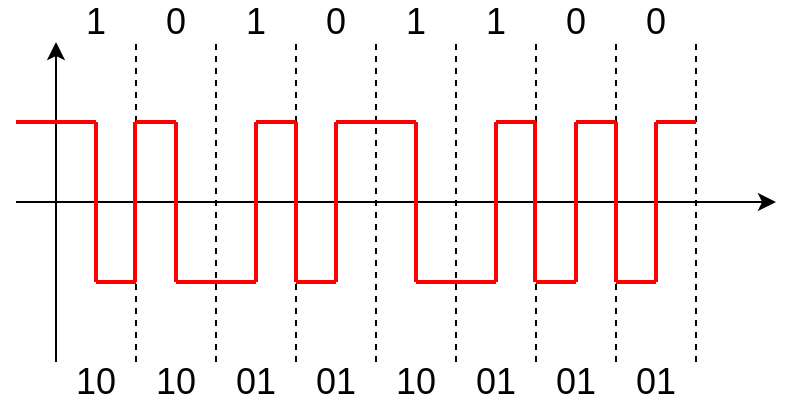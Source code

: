 <mxfile version="10.8.9" type="device"><diagram id="eE9vwh-2r9xgiFTbXHKO" name="manchester"><mxGraphModel dx="734" dy="567" grid="1" gridSize="10" guides="1" tooltips="1" connect="1" arrows="1" fold="1" page="1" pageScale="1" pageWidth="827" pageHeight="1169" math="0" shadow="0"><root><mxCell id="0"/><mxCell id="1" parent="0"/><mxCell id="fwAzYFg4i8uT_zfU_T2g-1" value="" style="endArrow=classic;html=1;" parent="1" edge="1"><mxGeometry width="50" height="50" relative="1" as="geometry"><mxPoint x="160" y="520" as="sourcePoint"/><mxPoint x="160" y="360" as="targetPoint"/></mxGeometry></mxCell><mxCell id="fwAzYFg4i8uT_zfU_T2g-2" value="" style="endArrow=classic;html=1;" parent="1" edge="1"><mxGeometry width="50" height="50" relative="1" as="geometry"><mxPoint x="140" y="440" as="sourcePoint"/><mxPoint x="520" y="440" as="targetPoint"/></mxGeometry></mxCell><mxCell id="fwAzYFg4i8uT_zfU_T2g-3" value="" style="endArrow=none;dashed=1;html=1;" parent="1" edge="1"><mxGeometry width="50" height="50" relative="1" as="geometry"><mxPoint x="200" y="520" as="sourcePoint"/><mxPoint x="200" y="360" as="targetPoint"/></mxGeometry></mxCell><mxCell id="fwAzYFg4i8uT_zfU_T2g-4" value="" style="endArrow=none;dashed=1;html=1;" parent="1" edge="1"><mxGeometry width="50" height="50" relative="1" as="geometry"><mxPoint x="240" y="520" as="sourcePoint"/><mxPoint x="240" y="360" as="targetPoint"/></mxGeometry></mxCell><mxCell id="fwAzYFg4i8uT_zfU_T2g-5" value="" style="endArrow=none;dashed=1;html=1;" parent="1" edge="1"><mxGeometry width="50" height="50" relative="1" as="geometry"><mxPoint x="280" y="520" as="sourcePoint"/><mxPoint x="280" y="360" as="targetPoint"/></mxGeometry></mxCell><mxCell id="fwAzYFg4i8uT_zfU_T2g-6" value="" style="endArrow=none;dashed=1;html=1;" parent="1" edge="1"><mxGeometry width="50" height="50" relative="1" as="geometry"><mxPoint x="320" y="520" as="sourcePoint"/><mxPoint x="320" y="360" as="targetPoint"/></mxGeometry></mxCell><mxCell id="fwAzYFg4i8uT_zfU_T2g-7" value="" style="endArrow=none;dashed=1;html=1;" parent="1" edge="1"><mxGeometry width="50" height="50" relative="1" as="geometry"><mxPoint x="360" y="520" as="sourcePoint"/><mxPoint x="360" y="360" as="targetPoint"/></mxGeometry></mxCell><mxCell id="fwAzYFg4i8uT_zfU_T2g-8" value="" style="endArrow=none;html=1;strokeWidth=2;strokeColor=#FF0000;" parent="1" edge="1"><mxGeometry width="50" height="50" relative="1" as="geometry"><mxPoint x="140" y="400" as="sourcePoint"/><mxPoint x="180" y="400" as="targetPoint"/></mxGeometry></mxCell><mxCell id="fwAzYFg4i8uT_zfU_T2g-9" value="" style="endArrow=none;dashed=1;html=1;" parent="1" edge="1"><mxGeometry width="50" height="50" relative="1" as="geometry"><mxPoint x="400" y="520" as="sourcePoint"/><mxPoint x="400" y="360" as="targetPoint"/></mxGeometry></mxCell><mxCell id="fwAzYFg4i8uT_zfU_T2g-10" value="" style="endArrow=none;dashed=1;html=1;" parent="1" edge="1"><mxGeometry width="50" height="50" relative="1" as="geometry"><mxPoint x="440" y="520" as="sourcePoint"/><mxPoint x="440" y="360" as="targetPoint"/></mxGeometry></mxCell><mxCell id="fwAzYFg4i8uT_zfU_T2g-11" value="" style="endArrow=none;dashed=1;html=1;" parent="1" edge="1"><mxGeometry width="50" height="50" relative="1" as="geometry"><mxPoint x="480" y="520" as="sourcePoint"/><mxPoint x="480" y="360" as="targetPoint"/></mxGeometry></mxCell><mxCell id="fwAzYFg4i8uT_zfU_T2g-12" value="1" style="text;html=1;strokeColor=none;fillColor=none;align=center;verticalAlign=middle;whiteSpace=wrap;rounded=0;fontSize=18;" parent="1" vertex="1"><mxGeometry x="160" y="340" width="40" height="20" as="geometry"/></mxCell><mxCell id="fwAzYFg4i8uT_zfU_T2g-13" value="" style="endArrow=none;html=1;strokeColor=#FF0000;strokeWidth=2;fontSize=18;" parent="1" edge="1"><mxGeometry width="50" height="50" relative="1" as="geometry"><mxPoint x="180" y="480" as="sourcePoint"/><mxPoint x="200" y="480" as="targetPoint"/></mxGeometry></mxCell><mxCell id="fwAzYFg4i8uT_zfU_T2g-14" value="0" style="text;html=1;strokeColor=none;fillColor=none;align=center;verticalAlign=middle;whiteSpace=wrap;rounded=0;fontSize=18;" parent="1" vertex="1"><mxGeometry x="200" y="340" width="40" height="20" as="geometry"/></mxCell><mxCell id="fwAzYFg4i8uT_zfU_T2g-15" value="1" style="text;html=1;strokeColor=none;fillColor=none;align=center;verticalAlign=middle;whiteSpace=wrap;rounded=0;fontSize=18;" parent="1" vertex="1"><mxGeometry x="240" y="340" width="40" height="20" as="geometry"/></mxCell><mxCell id="fwAzYFg4i8uT_zfU_T2g-16" value="0" style="text;html=1;strokeColor=none;fillColor=none;align=center;verticalAlign=middle;whiteSpace=wrap;rounded=0;fontSize=18;" parent="1" vertex="1"><mxGeometry x="280" y="340" width="40" height="20" as="geometry"/></mxCell><mxCell id="fwAzYFg4i8uT_zfU_T2g-17" value="1" style="text;html=1;strokeColor=none;fillColor=none;align=center;verticalAlign=middle;whiteSpace=wrap;rounded=0;fontSize=18;" parent="1" vertex="1"><mxGeometry x="320" y="340" width="40" height="20" as="geometry"/></mxCell><mxCell id="fwAzYFg4i8uT_zfU_T2g-18" value="1" style="text;html=1;strokeColor=none;fillColor=none;align=center;verticalAlign=middle;whiteSpace=wrap;rounded=0;fontSize=18;" parent="1" vertex="1"><mxGeometry x="360" y="340" width="40" height="20" as="geometry"/></mxCell><mxCell id="fwAzYFg4i8uT_zfU_T2g-19" value="0" style="text;html=1;strokeColor=none;fillColor=none;align=center;verticalAlign=middle;whiteSpace=wrap;rounded=0;fontSize=18;" parent="1" vertex="1"><mxGeometry x="400" y="340" width="40" height="20" as="geometry"/></mxCell><mxCell id="fwAzYFg4i8uT_zfU_T2g-20" value="0" style="text;html=1;strokeColor=none;fillColor=none;align=center;verticalAlign=middle;whiteSpace=wrap;rounded=0;fontSize=18;" parent="1" vertex="1"><mxGeometry x="440" y="340" width="40" height="20" as="geometry"/></mxCell><mxCell id="fwAzYFg4i8uT_zfU_T2g-21" value="" style="endArrow=none;html=1;strokeColor=#FF0000;strokeWidth=2;fontSize=18;" parent="1" edge="1"><mxGeometry width="50" height="50" relative="1" as="geometry"><mxPoint x="180" y="480" as="sourcePoint"/><mxPoint x="180" y="400" as="targetPoint"/></mxGeometry></mxCell><mxCell id="fwAzYFg4i8uT_zfU_T2g-22" value="" style="endArrow=none;html=1;strokeColor=#FF0000;strokeWidth=2;fontSize=18;" parent="1" edge="1"><mxGeometry width="50" height="50" relative="1" as="geometry"><mxPoint x="199.5" y="480" as="sourcePoint"/><mxPoint x="199.5" y="400" as="targetPoint"/></mxGeometry></mxCell><mxCell id="fwAzYFg4i8uT_zfU_T2g-23" value="" style="endArrow=none;html=1;strokeColor=#FF0000;strokeWidth=2;fontSize=18;" parent="1" edge="1"><mxGeometry width="50" height="50" relative="1" as="geometry"><mxPoint x="200" y="400" as="sourcePoint"/><mxPoint x="220" y="400" as="targetPoint"/></mxGeometry></mxCell><mxCell id="fwAzYFg4i8uT_zfU_T2g-24" value="" style="endArrow=none;html=1;strokeColor=#FF0000;strokeWidth=2;fontSize=18;" parent="1" edge="1"><mxGeometry width="50" height="50" relative="1" as="geometry"><mxPoint x="220" y="480" as="sourcePoint"/><mxPoint x="220" y="400" as="targetPoint"/></mxGeometry></mxCell><mxCell id="fwAzYFg4i8uT_zfU_T2g-25" value="" style="endArrow=none;html=1;strokeWidth=2;strokeColor=#FF0000;" parent="1" edge="1"><mxGeometry width="50" height="50" relative="1" as="geometry"><mxPoint x="220" y="480" as="sourcePoint"/><mxPoint x="260" y="480" as="targetPoint"/></mxGeometry></mxCell><mxCell id="fwAzYFg4i8uT_zfU_T2g-27" value="" style="endArrow=none;html=1;strokeColor=#FF0000;strokeWidth=2;fontSize=18;" parent="1" edge="1"><mxGeometry width="50" height="50" relative="1" as="geometry"><mxPoint x="260" y="480" as="sourcePoint"/><mxPoint x="260" y="400" as="targetPoint"/></mxGeometry></mxCell><mxCell id="fwAzYFg4i8uT_zfU_T2g-28" value="" style="endArrow=none;html=1;strokeColor=#FF0000;strokeWidth=2;fontSize=18;" parent="1" edge="1"><mxGeometry width="50" height="50" relative="1" as="geometry"><mxPoint x="260" y="400" as="sourcePoint"/><mxPoint x="280" y="400" as="targetPoint"/></mxGeometry></mxCell><mxCell id="fwAzYFg4i8uT_zfU_T2g-29" value="" style="endArrow=none;html=1;strokeColor=#FF0000;strokeWidth=2;fontSize=18;" parent="1" edge="1"><mxGeometry width="50" height="50" relative="1" as="geometry"><mxPoint x="280" y="480" as="sourcePoint"/><mxPoint x="280" y="400" as="targetPoint"/></mxGeometry></mxCell><mxCell id="fwAzYFg4i8uT_zfU_T2g-32" value="" style="endArrow=none;html=1;strokeColor=#FF0000;strokeWidth=2;fontSize=18;" parent="1" edge="1"><mxGeometry width="50" height="50" relative="1" as="geometry"><mxPoint x="280" y="480" as="sourcePoint"/><mxPoint x="300" y="480" as="targetPoint"/></mxGeometry></mxCell><mxCell id="fwAzYFg4i8uT_zfU_T2g-34" value="" style="endArrow=none;html=1;strokeColor=#FF0000;strokeWidth=2;fontSize=18;" parent="1" edge="1"><mxGeometry width="50" height="50" relative="1" as="geometry"><mxPoint x="300" y="480" as="sourcePoint"/><mxPoint x="300" y="400" as="targetPoint"/></mxGeometry></mxCell><mxCell id="fwAzYFg4i8uT_zfU_T2g-35" value="" style="endArrow=none;html=1;strokeWidth=2;strokeColor=#FF0000;" parent="1" edge="1"><mxGeometry width="50" height="50" relative="1" as="geometry"><mxPoint x="300" y="400" as="sourcePoint"/><mxPoint x="340" y="400" as="targetPoint"/></mxGeometry></mxCell><mxCell id="fwAzYFg4i8uT_zfU_T2g-36" value="" style="endArrow=none;html=1;strokeColor=#FF0000;strokeWidth=2;fontSize=18;" parent="1" edge="1"><mxGeometry width="50" height="50" relative="1" as="geometry"><mxPoint x="340" y="480" as="sourcePoint"/><mxPoint x="340" y="400" as="targetPoint"/></mxGeometry></mxCell><mxCell id="fwAzYFg4i8uT_zfU_T2g-37" value="" style="endArrow=none;html=1;strokeWidth=2;strokeColor=#FF0000;" parent="1" edge="1"><mxGeometry width="50" height="50" relative="1" as="geometry"><mxPoint x="340" y="480" as="sourcePoint"/><mxPoint x="380" y="480" as="targetPoint"/></mxGeometry></mxCell><mxCell id="fwAzYFg4i8uT_zfU_T2g-38" value="" style="endArrow=none;html=1;strokeColor=#FF0000;strokeWidth=2;fontSize=18;" parent="1" edge="1"><mxGeometry width="50" height="50" relative="1" as="geometry"><mxPoint x="380" y="480" as="sourcePoint"/><mxPoint x="380" y="400" as="targetPoint"/></mxGeometry></mxCell><mxCell id="fwAzYFg4i8uT_zfU_T2g-39" value="" style="endArrow=none;html=1;strokeWidth=2;strokeColor=#FF0000;" parent="1" edge="1"><mxGeometry width="50" height="50" relative="1" as="geometry"><mxPoint x="380" y="400" as="sourcePoint"/><mxPoint x="400" y="400" as="targetPoint"/></mxGeometry></mxCell><mxCell id="fwAzYFg4i8uT_zfU_T2g-40" value="" style="endArrow=none;html=1;strokeColor=#FF0000;strokeWidth=2;fontSize=18;" parent="1" edge="1"><mxGeometry width="50" height="50" relative="1" as="geometry"><mxPoint x="399.5" y="480" as="sourcePoint"/><mxPoint x="399.5" y="400" as="targetPoint"/></mxGeometry></mxCell><mxCell id="fwAzYFg4i8uT_zfU_T2g-41" value="" style="endArrow=none;html=1;strokeWidth=2;strokeColor=#FF0000;" parent="1" edge="1"><mxGeometry width="50" height="50" relative="1" as="geometry"><mxPoint x="400" y="480" as="sourcePoint"/><mxPoint x="420" y="480" as="targetPoint"/></mxGeometry></mxCell><mxCell id="fwAzYFg4i8uT_zfU_T2g-42" value="" style="endArrow=none;html=1;strokeColor=#FF0000;strokeWidth=2;fontSize=18;" parent="1" edge="1"><mxGeometry width="50" height="50" relative="1" as="geometry"><mxPoint x="420" y="480" as="sourcePoint"/><mxPoint x="420" y="400" as="targetPoint"/></mxGeometry></mxCell><mxCell id="fwAzYFg4i8uT_zfU_T2g-43" value="" style="endArrow=none;html=1;strokeWidth=2;strokeColor=#FF0000;" parent="1" edge="1"><mxGeometry width="50" height="50" relative="1" as="geometry"><mxPoint x="420" y="400" as="sourcePoint"/><mxPoint x="440" y="400" as="targetPoint"/></mxGeometry></mxCell><mxCell id="fwAzYFg4i8uT_zfU_T2g-44" value="" style="endArrow=none;html=1;strokeColor=#FF0000;strokeWidth=2;fontSize=18;" parent="1" edge="1"><mxGeometry width="50" height="50" relative="1" as="geometry"><mxPoint x="440" y="480" as="sourcePoint"/><mxPoint x="440" y="400" as="targetPoint"/></mxGeometry></mxCell><mxCell id="fwAzYFg4i8uT_zfU_T2g-45" value="" style="endArrow=none;html=1;strokeWidth=2;strokeColor=#FF0000;" parent="1" edge="1"><mxGeometry width="50" height="50" relative="1" as="geometry"><mxPoint x="440" y="480" as="sourcePoint"/><mxPoint x="460" y="480" as="targetPoint"/></mxGeometry></mxCell><mxCell id="fwAzYFg4i8uT_zfU_T2g-46" value="" style="endArrow=none;html=1;strokeColor=#FF0000;strokeWidth=2;fontSize=18;" parent="1" edge="1"><mxGeometry width="50" height="50" relative="1" as="geometry"><mxPoint x="460.0" y="480" as="sourcePoint"/><mxPoint x="460.0" y="400" as="targetPoint"/></mxGeometry></mxCell><mxCell id="fwAzYFg4i8uT_zfU_T2g-47" value="" style="endArrow=none;html=1;strokeWidth=2;strokeColor=#FF0000;" parent="1" edge="1"><mxGeometry width="50" height="50" relative="1" as="geometry"><mxPoint x="460" y="400" as="sourcePoint"/><mxPoint x="480.0" y="400" as="targetPoint"/></mxGeometry></mxCell><mxCell id="fwAzYFg4i8uT_zfU_T2g-48" value="10" style="text;html=1;strokeColor=none;fillColor=none;align=center;verticalAlign=middle;whiteSpace=wrap;rounded=0;fontSize=18;" parent="1" vertex="1"><mxGeometry x="160" y="520" width="40" height="20" as="geometry"/></mxCell><mxCell id="fwAzYFg4i8uT_zfU_T2g-49" value="10" style="text;html=1;strokeColor=none;fillColor=none;align=center;verticalAlign=middle;whiteSpace=wrap;rounded=0;fontSize=18;" parent="1" vertex="1"><mxGeometry x="200" y="520" width="40" height="20" as="geometry"/></mxCell><mxCell id="fwAzYFg4i8uT_zfU_T2g-50" value="01" style="text;html=1;strokeColor=none;fillColor=none;align=center;verticalAlign=middle;whiteSpace=wrap;rounded=0;fontSize=18;" parent="1" vertex="1"><mxGeometry x="240" y="520" width="40" height="20" as="geometry"/></mxCell><mxCell id="fwAzYFg4i8uT_zfU_T2g-51" value="01" style="text;html=1;strokeColor=none;fillColor=none;align=center;verticalAlign=middle;whiteSpace=wrap;rounded=0;fontSize=18;" parent="1" vertex="1"><mxGeometry x="280" y="520" width="40" height="20" as="geometry"/></mxCell><mxCell id="fwAzYFg4i8uT_zfU_T2g-52" value="10" style="text;html=1;strokeColor=none;fillColor=none;align=center;verticalAlign=middle;whiteSpace=wrap;rounded=0;fontSize=18;" parent="1" vertex="1"><mxGeometry x="320" y="520" width="40" height="20" as="geometry"/></mxCell><mxCell id="fwAzYFg4i8uT_zfU_T2g-53" value="01" style="text;html=1;strokeColor=none;fillColor=none;align=center;verticalAlign=middle;whiteSpace=wrap;rounded=0;fontSize=18;" parent="1" vertex="1"><mxGeometry x="360" y="520" width="40" height="20" as="geometry"/></mxCell><mxCell id="fwAzYFg4i8uT_zfU_T2g-54" value="01" style="text;html=1;strokeColor=none;fillColor=none;align=center;verticalAlign=middle;whiteSpace=wrap;rounded=0;fontSize=18;" parent="1" vertex="1"><mxGeometry x="400" y="520" width="40" height="20" as="geometry"/></mxCell><mxCell id="fwAzYFg4i8uT_zfU_T2g-55" value="01" style="text;html=1;strokeColor=none;fillColor=none;align=center;verticalAlign=middle;whiteSpace=wrap;rounded=0;fontSize=18;" parent="1" vertex="1"><mxGeometry x="440" y="520" width="40" height="20" as="geometry"/></mxCell></root></mxGraphModel></diagram><diagram id="IpJ5JrDLwFCf8O3OtAHa" name="headers"><mxGraphModel dx="3741" dy="1124" grid="1" gridSize="10" guides="1" tooltips="1" connect="1" arrows="1" fold="1" page="1" pageScale="1" pageWidth="827" pageHeight="1169" math="0" shadow="0"><root><mxCell id="dwH0_37AsGlz5-TgzT0H-0"/><mxCell id="dwH0_37AsGlz5-TgzT0H-1" parent="dwH0_37AsGlz5-TgzT0H-0"/><mxCell id="dwH0_37AsGlz5-TgzT0H-2" value="前导字符" style="rounded=0;whiteSpace=wrap;html=1;fontSize=16;" parent="dwH0_37AsGlz5-TgzT0H-1" vertex="1"><mxGeometry x="80" y="40" width="640" height="80" as="geometry"/></mxCell><mxCell id="dwH0_37AsGlz5-TgzT0H-46" value="起始定界符" style="rounded=0;whiteSpace=wrap;html=1;fontSize=16;" parent="dwH0_37AsGlz5-TgzT0H-1" vertex="1"><mxGeometry x="560" y="80" width="160" height="40" as="geometry"/></mxCell><mxCell id="dwH0_37AsGlz5-TgzT0H-48" value="" style="rounded=0;whiteSpace=wrap;html=1;fontSize=16;dashed=1;fillColor=none;strokeColor=#FF7979;" parent="dwH0_37AsGlz5-TgzT0H-1" vertex="1"><mxGeometry x="59" y="100" width="681" height="200" as="geometry"/></mxCell><mxCell id="dwH0_37AsGlz5-TgzT0H-5" value="类型/长度&lt;br&gt;&lt;font color=&quot;#ff0000&quot;&gt;0x0800 IP数据报，0x0806 ARP&lt;/font&gt;&lt;br&gt;" style="rounded=0;whiteSpace=wrap;html=1;fontSize=16;fillColor=#dae8fc;strokeColor=#6c8ebf;" parent="dwH0_37AsGlz5-TgzT0H-1" vertex="1"><mxGeometry x="80" y="240" width="320" height="40" as="geometry"/></mxCell><mxCell id="dwH0_37AsGlz5-TgzT0H-6" value="帧校验序列(CRC 32，粉色框的部分)" style="rounded=0;whiteSpace=wrap;html=1;fontSize=16;fillColor=#e1d5e7;strokeColor=#9673a6;" parent="dwH0_37AsGlz5-TgzT0H-1" vertex="1"><mxGeometry x="80" y="920" width="640" height="40" as="geometry"/></mxCell><mxCell id="dwH0_37AsGlz5-TgzT0H-7" value="版本&lt;br&gt;IPv4/6&lt;br&gt;" style="rounded=0;whiteSpace=wrap;html=1;fontSize=16;" parent="dwH0_37AsGlz5-TgzT0H-1" vertex="1"><mxGeometry x="80" y="320" width="80" height="40" as="geometry"/></mxCell><mxCell id="dwH0_37AsGlz5-TgzT0H-8" value="头部长度&lt;br&gt;(&lt;font color=&quot;#0000ff&quot;&gt;4B&lt;/font&gt;)&lt;br&gt;" style="rounded=0;whiteSpace=wrap;html=1;fontSize=16;fillColor=#b0e3e6;strokeColor=#0e8088;" parent="dwH0_37AsGlz5-TgzT0H-1" vertex="1"><mxGeometry x="160" y="320" width="80" height="40" as="geometry"/></mxCell><mxCell id="dwH0_37AsGlz5-TgzT0H-9" value="服务类型(区分服务)" style="rounded=0;whiteSpace=wrap;html=1;fontSize=16;" parent="dwH0_37AsGlz5-TgzT0H-1" vertex="1"><mxGeometry x="240" y="320" width="160" height="40" as="geometry"/></mxCell><mxCell id="dwH0_37AsGlz5-TgzT0H-10" value="数据报总长度(&lt;font color=&quot;#0000ff&quot;&gt;B&lt;/font&gt;)&lt;br&gt;（包括头部和数据部分，应小于MTU）&lt;br&gt;" style="rounded=0;whiteSpace=wrap;html=1;fontSize=16;fillColor=#d5e8d4;strokeColor=#82b366;" parent="dwH0_37AsGlz5-TgzT0H-1" vertex="1"><mxGeometry x="400" y="320" width="320" height="40" as="geometry"/></mxCell><mxCell id="dwH0_37AsGlz5-TgzT0H-11" value="标识（用于分段）" style="rounded=0;whiteSpace=wrap;html=1;fontSize=16;" parent="dwH0_37AsGlz5-TgzT0H-1" vertex="1"><mxGeometry x="80" y="360" width="320" height="40" as="geometry"/></mxCell><mxCell id="dwH0_37AsGlz5-TgzT0H-12" value="片段偏移量(&lt;font color=&quot;#0000ff&quot;&gt;8B&lt;/font&gt;)&lt;br&gt;" style="rounded=0;whiteSpace=wrap;html=1;fontSize=16;fillColor=#d5e8d4;strokeColor=#82b366;" parent="dwH0_37AsGlz5-TgzT0H-1" vertex="1"><mxGeometry x="460" y="360" width="260" height="40" as="geometry"/></mxCell><mxCell id="dwH0_37AsGlz5-TgzT0H-13" value="" style="rounded=0;whiteSpace=wrap;html=1;fontSize=16;" parent="dwH0_37AsGlz5-TgzT0H-1" vertex="1"><mxGeometry x="400" y="360" width="20" height="40" as="geometry"/></mxCell><mxCell id="dwH0_37AsGlz5-TgzT0H-14" value="D&lt;br&gt;F" style="rounded=0;whiteSpace=wrap;html=1;fontSize=16;" parent="dwH0_37AsGlz5-TgzT0H-1" vertex="1"><mxGeometry x="420" y="360" width="20" height="40" as="geometry"/></mxCell><mxCell id="dwH0_37AsGlz5-TgzT0H-15" value="M&lt;br&gt;F&lt;br&gt;" style="rounded=0;whiteSpace=wrap;html=1;fontSize=16;fillColor=#d5e8d4;strokeColor=#82b366;" parent="dwH0_37AsGlz5-TgzT0H-1" vertex="1"><mxGeometry x="440" y="360" width="20" height="40" as="geometry"/></mxCell><mxCell id="dwH0_37AsGlz5-TgzT0H-16" value="生存期TTL" style="rounded=0;whiteSpace=wrap;html=1;fontSize=16;" parent="dwH0_37AsGlz5-TgzT0H-1" vertex="1"><mxGeometry x="80" y="400" width="160" height="40" as="geometry"/></mxCell><mxCell id="dwH0_37AsGlz5-TgzT0H-17" value="协议(&lt;font color=&quot;#ff0000&quot;&gt;1 ICMP/&lt;br&gt;6 TCP/17 UDP&lt;/font&gt;)&lt;br&gt;" style="rounded=0;whiteSpace=wrap;html=1;fontSize=16;fillColor=#dae8fc;strokeColor=#6c8ebf;" parent="dwH0_37AsGlz5-TgzT0H-1" vertex="1"><mxGeometry x="240" y="400" width="160" height="40" as="geometry"/></mxCell><mxCell id="dwH0_37AsGlz5-TgzT0H-18" value="头部校验(校验和，整个IP包头)" style="rounded=0;whiteSpace=wrap;html=1;fontSize=16;fillColor=#e1d5e7;strokeColor=#9673a6;" parent="dwH0_37AsGlz5-TgzT0H-1" vertex="1"><mxGeometry x="400" y="400" width="320" height="40" as="geometry"/></mxCell><mxCell id="dwH0_37AsGlz5-TgzT0H-19" value="源IP地址" style="rounded=0;whiteSpace=wrap;html=1;fontSize=16;fillColor=#fff2cc;strokeColor=#d6b656;" parent="dwH0_37AsGlz5-TgzT0H-1" vertex="1"><mxGeometry x="80" y="440" width="640" height="40" as="geometry"/></mxCell><mxCell id="dwH0_37AsGlz5-TgzT0H-20" value="目的IP地址" style="rounded=0;whiteSpace=wrap;html=1;fontSize=16;fillColor=#ffe6cc;strokeColor=#d79b00;" parent="dwH0_37AsGlz5-TgzT0H-1" vertex="1"><mxGeometry x="80" y="480" width="640" height="40" as="geometry"/></mxCell><mxCell id="dwH0_37AsGlz5-TgzT0H-21" value="代码" style="rounded=0;whiteSpace=wrap;html=1;fontSize=16;" parent="dwH0_37AsGlz5-TgzT0H-1" vertex="1"><mxGeometry x="80" y="520" width="160" height="40" as="geometry"/></mxCell><mxCell id="dwH0_37AsGlz5-TgzT0H-22" value="后续选项长度" style="rounded=0;whiteSpace=wrap;html=1;fontSize=16;" parent="dwH0_37AsGlz5-TgzT0H-1" vertex="1"><mxGeometry x="240" y="520" width="160" height="40" as="geometry"/></mxCell><mxCell id="dwH0_37AsGlz5-TgzT0H-23" value="选项内容" style="rounded=0;whiteSpace=wrap;html=1;fontSize=16;" parent="dwH0_37AsGlz5-TgzT0H-1" vertex="1"><mxGeometry x="400" y="520" width="320" height="40" as="geometry"/></mxCell><mxCell id="dwH0_37AsGlz5-TgzT0H-24" value="目的MAC" style="rounded=0;whiteSpace=wrap;html=1;fontSize=16;fillColor=#fff2cc;strokeColor=#d6b656;" parent="dwH0_37AsGlz5-TgzT0H-1" vertex="1"><mxGeometry x="80" y="160" width="320" height="40" as="geometry"/></mxCell><mxCell id="dwH0_37AsGlz5-TgzT0H-25" value="源MAC" style="rounded=0;whiteSpace=wrap;html=1;fontSize=16;fillColor=#ffe6cc;strokeColor=#d79b00;" parent="dwH0_37AsGlz5-TgzT0H-1" vertex="1"><mxGeometry x="400" y="160" width="320" height="40" as="geometry"/></mxCell><mxCell id="dwH0_37AsGlz5-TgzT0H-26" value="源MAC" style="rounded=0;whiteSpace=wrap;html=1;fontSize=16;fillColor=#ffe6cc;strokeColor=#d79b00;" parent="dwH0_37AsGlz5-TgzT0H-1" vertex="1"><mxGeometry x="80" y="200" width="640" height="40" as="geometry"/></mxCell><mxCell id="dwH0_37AsGlz5-TgzT0H-27" value="源端口号" style="rounded=0;whiteSpace=wrap;html=1;fontSize=16;fillColor=#fff2cc;strokeColor=#d6b656;" parent="dwH0_37AsGlz5-TgzT0H-1" vertex="1"><mxGeometry x="80" y="600" width="320" height="40" as="geometry"/></mxCell><mxCell id="dwH0_37AsGlz5-TgzT0H-28" value="目的端口号" style="rounded=0;whiteSpace=wrap;html=1;fontSize=16;fillColor=#ffe6cc;strokeColor=#d79b00;" parent="dwH0_37AsGlz5-TgzT0H-1" vertex="1"><mxGeometry x="400" y="600" width="320" height="40" as="geometry"/></mxCell><mxCell id="dwH0_37AsGlz5-TgzT0H-29" value="序号(Seq)" style="rounded=0;whiteSpace=wrap;html=1;fontSize=16;" parent="dwH0_37AsGlz5-TgzT0H-1" vertex="1"><mxGeometry x="80" y="640" width="640" height="40" as="geometry"/></mxCell><mxCell id="dwH0_37AsGlz5-TgzT0H-30" value="确认号(Ack)" style="rounded=0;whiteSpace=wrap;html=1;fontSize=16;" parent="dwH0_37AsGlz5-TgzT0H-1" vertex="1"><mxGeometry x="80" y="680" width="640" height="40" as="geometry"/></mxCell><mxCell id="dwH0_37AsGlz5-TgzT0H-31" value="头部长度&lt;br&gt;(&lt;font color=&quot;#0000ff&quot;&gt;4B&lt;/font&gt;)&lt;br&gt;" style="rounded=0;whiteSpace=wrap;html=1;fontSize=16;fillColor=#b0e3e6;strokeColor=#0e8088;" parent="dwH0_37AsGlz5-TgzT0H-1" vertex="1"><mxGeometry x="80" y="720" width="80" height="40" as="geometry"/></mxCell><mxCell id="dwH0_37AsGlz5-TgzT0H-32" value="填充位" style="rounded=0;whiteSpace=wrap;html=1;fontSize=16;" parent="dwH0_37AsGlz5-TgzT0H-1" vertex="1"><mxGeometry x="160" y="720" width="120" height="40" as="geometry"/></mxCell><mxCell id="dwH0_37AsGlz5-TgzT0H-34" value="通知窗口大小" style="rounded=0;whiteSpace=wrap;html=1;fontSize=16;" parent="dwH0_37AsGlz5-TgzT0H-1" vertex="1"><mxGeometry x="400" y="720" width="320" height="40" as="geometry"/></mxCell><mxCell id="dwH0_37AsGlz5-TgzT0H-35" value="校验和&lt;br&gt;(源/目的IP、0*8b、协议号、数据段总长度)&lt;br&gt;" style="rounded=0;whiteSpace=wrap;html=1;fontSize=16;fillColor=#e1d5e7;strokeColor=#9673a6;" parent="dwH0_37AsGlz5-TgzT0H-1" vertex="1"><mxGeometry x="80" y="760" width="320" height="40" as="geometry"/></mxCell><mxCell id="dwH0_37AsGlz5-TgzT0H-36" value="紧急指针&lt;br&gt;（OOB最后一字节偏移量）&lt;br&gt;" style="rounded=0;whiteSpace=wrap;html=1;fontSize=16;" parent="dwH0_37AsGlz5-TgzT0H-1" vertex="1"><mxGeometry x="400" y="760" width="320" height="40" as="geometry"/></mxCell><mxCell id="dwH0_37AsGlz5-TgzT0H-37" value="选项" style="rounded=0;whiteSpace=wrap;html=1;fontSize=16;" parent="dwH0_37AsGlz5-TgzT0H-1" vertex="1"><mxGeometry x="80" y="800" width="640" height="40" as="geometry"/></mxCell><mxCell id="dwH0_37AsGlz5-TgzT0H-38" value="数据&lt;br&gt;（应小于MSS ≈ MTU - IP头 - TCP头）&lt;br&gt;" style="rounded=0;whiteSpace=wrap;html=1;fontSize=16;" parent="dwH0_37AsGlz5-TgzT0H-1" vertex="1"><mxGeometry x="80" y="840" width="640" height="40" as="geometry"/></mxCell><mxCell id="dwH0_37AsGlz5-TgzT0H-40" value="以太网帧" style="text;html=1;strokeColor=none;fillColor=none;align=center;verticalAlign=middle;whiteSpace=wrap;rounded=0;fontSize=20;" parent="dwH0_37AsGlz5-TgzT0H-1" vertex="1"><mxGeometry x="-60" y="150" width="120" height="20" as="geometry"/></mxCell><mxCell id="dwH0_37AsGlz5-TgzT0H-41" value="IP数据报" style="text;html=1;strokeColor=none;fillColor=none;align=center;verticalAlign=middle;whiteSpace=wrap;rounded=0;fontSize=20;" parent="dwH0_37AsGlz5-TgzT0H-1" vertex="1"><mxGeometry x="-61" y="430" width="120" height="20" as="geometry"/></mxCell><mxCell id="dwH0_37AsGlz5-TgzT0H-42" value="TCP数据段" style="text;html=1;strokeColor=none;fillColor=none;align=center;verticalAlign=middle;whiteSpace=wrap;rounded=0;fontSize=20;" parent="dwH0_37AsGlz5-TgzT0H-1" vertex="1"><mxGeometry x="-61" y="750" width="120" height="20" as="geometry"/></mxCell><mxCell id="dwH0_37AsGlz5-TgzT0H-43" value="有效载荷+填充位(46B-1500B)&lt;br&gt;" style="rounded=0;whiteSpace=wrap;html=1;fontSize=16;" parent="dwH0_37AsGlz5-TgzT0H-1" vertex="1"><mxGeometry x="400" y="240" width="320" height="40" as="geometry"/></mxCell><mxCell id="dwH0_37AsGlz5-TgzT0H-44" value="" style="endArrow=none;dashed=1;html=1;fontSize=20;entryX=0.001;entryY=1.004;entryDx=0;entryDy=0;exitX=-0.014;exitY=-0.032;exitDx=0;exitDy=0;exitPerimeter=0;entryPerimeter=0;" parent="dwH0_37AsGlz5-TgzT0H-1" source="dwH0_37AsGlz5-TgzT0H-7" target="dwH0_37AsGlz5-TgzT0H-43" edge="1"><mxGeometry width="50" height="50" relative="1" as="geometry"><mxPoint x="60" y="1030" as="sourcePoint"/><mxPoint x="110" y="980" as="targetPoint"/></mxGeometry></mxCell><mxCell id="dwH0_37AsGlz5-TgzT0H-45" value="" style="endArrow=none;dashed=1;html=1;fontSize=20;entryX=1;entryY=0.954;entryDx=0;entryDy=0;entryPerimeter=0;" parent="dwH0_37AsGlz5-TgzT0H-1" target="dwH0_37AsGlz5-TgzT0H-43" edge="1"><mxGeometry width="50" height="50" relative="1" as="geometry"><mxPoint x="720" y="320" as="sourcePoint"/><mxPoint x="280" y="980" as="targetPoint"/></mxGeometry></mxCell><mxCell id="dwH0_37AsGlz5-TgzT0H-3" value="目的MAC" style="rounded=0;whiteSpace=wrap;html=1;fontSize=16;fillColor=#fff2cc;strokeColor=#d6b656;" parent="dwH0_37AsGlz5-TgzT0H-1" vertex="1"><mxGeometry x="80" y="120" width="640" height="40" as="geometry"/></mxCell><mxCell id="dwH0_37AsGlz5-TgzT0H-49" value="分段后绿色和紫色部分会改变" style="text;html=1;strokeColor=none;fillColor=none;align=center;verticalAlign=middle;whiteSpace=wrap;rounded=0;fontSize=20;" parent="dwH0_37AsGlz5-TgzT0H-1" vertex="1"><mxGeometry x="740" y="370" width="110" height="20" as="geometry"/></mxCell><mxCell id="dwH0_37AsGlz5-TgzT0H-50" value="粉色框做&lt;br&gt;CRC校验&lt;br&gt;" style="text;html=1;strokeColor=none;fillColor=none;align=center;verticalAlign=middle;whiteSpace=wrap;rounded=0;fontSize=20;" parent="dwH0_37AsGlz5-TgzT0H-1" vertex="1"><mxGeometry x="740" y="190" width="110" height="20" as="geometry"/></mxCell><mxCell id="dwH0_37AsGlz5-TgzT0H-51" value="U&lt;br&gt;R&lt;br&gt;G" style="rounded=0;whiteSpace=wrap;html=1;fontSize=12;" parent="dwH0_37AsGlz5-TgzT0H-1" vertex="1"><mxGeometry x="280" y="720" width="20" height="40" as="geometry"/></mxCell><mxCell id="dwH0_37AsGlz5-TgzT0H-52" value="A&lt;br&gt;C&lt;br&gt;K&lt;br&gt;" style="rounded=0;whiteSpace=wrap;html=1;fontSize=12;" parent="dwH0_37AsGlz5-TgzT0H-1" vertex="1"><mxGeometry x="300" y="720" width="20" height="40" as="geometry"/></mxCell><mxCell id="dwH0_37AsGlz5-TgzT0H-53" value="P&lt;br&gt;S&lt;br&gt;H&lt;br&gt;" style="rounded=0;whiteSpace=wrap;html=1;fontSize=12;" parent="dwH0_37AsGlz5-TgzT0H-1" vertex="1"><mxGeometry x="320" y="720" width="20" height="40" as="geometry"/></mxCell><mxCell id="dwH0_37AsGlz5-TgzT0H-54" value="R&lt;br&gt;S&lt;br&gt;T&lt;br&gt;" style="rounded=0;whiteSpace=wrap;html=1;fontSize=12;" parent="dwH0_37AsGlz5-TgzT0H-1" vertex="1"><mxGeometry x="340" y="720" width="20" height="40" as="geometry"/></mxCell><mxCell id="dwH0_37AsGlz5-TgzT0H-55" value="S&lt;br&gt;Y&lt;br&gt;N&lt;br&gt;" style="rounded=0;whiteSpace=wrap;html=1;fontSize=12;" parent="dwH0_37AsGlz5-TgzT0H-1" vertex="1"><mxGeometry x="360" y="720" width="20" height="40" as="geometry"/></mxCell><mxCell id="dwH0_37AsGlz5-TgzT0H-56" value="F&lt;br&gt;I&lt;br&gt;N&lt;br&gt;" style="rounded=0;whiteSpace=wrap;html=1;fontSize=12;" parent="dwH0_37AsGlz5-TgzT0H-1" vertex="1"><mxGeometry x="379.5" y="720" width="20" height="40" as="geometry"/></mxCell></root></mxGraphModel></diagram></mxfile>
